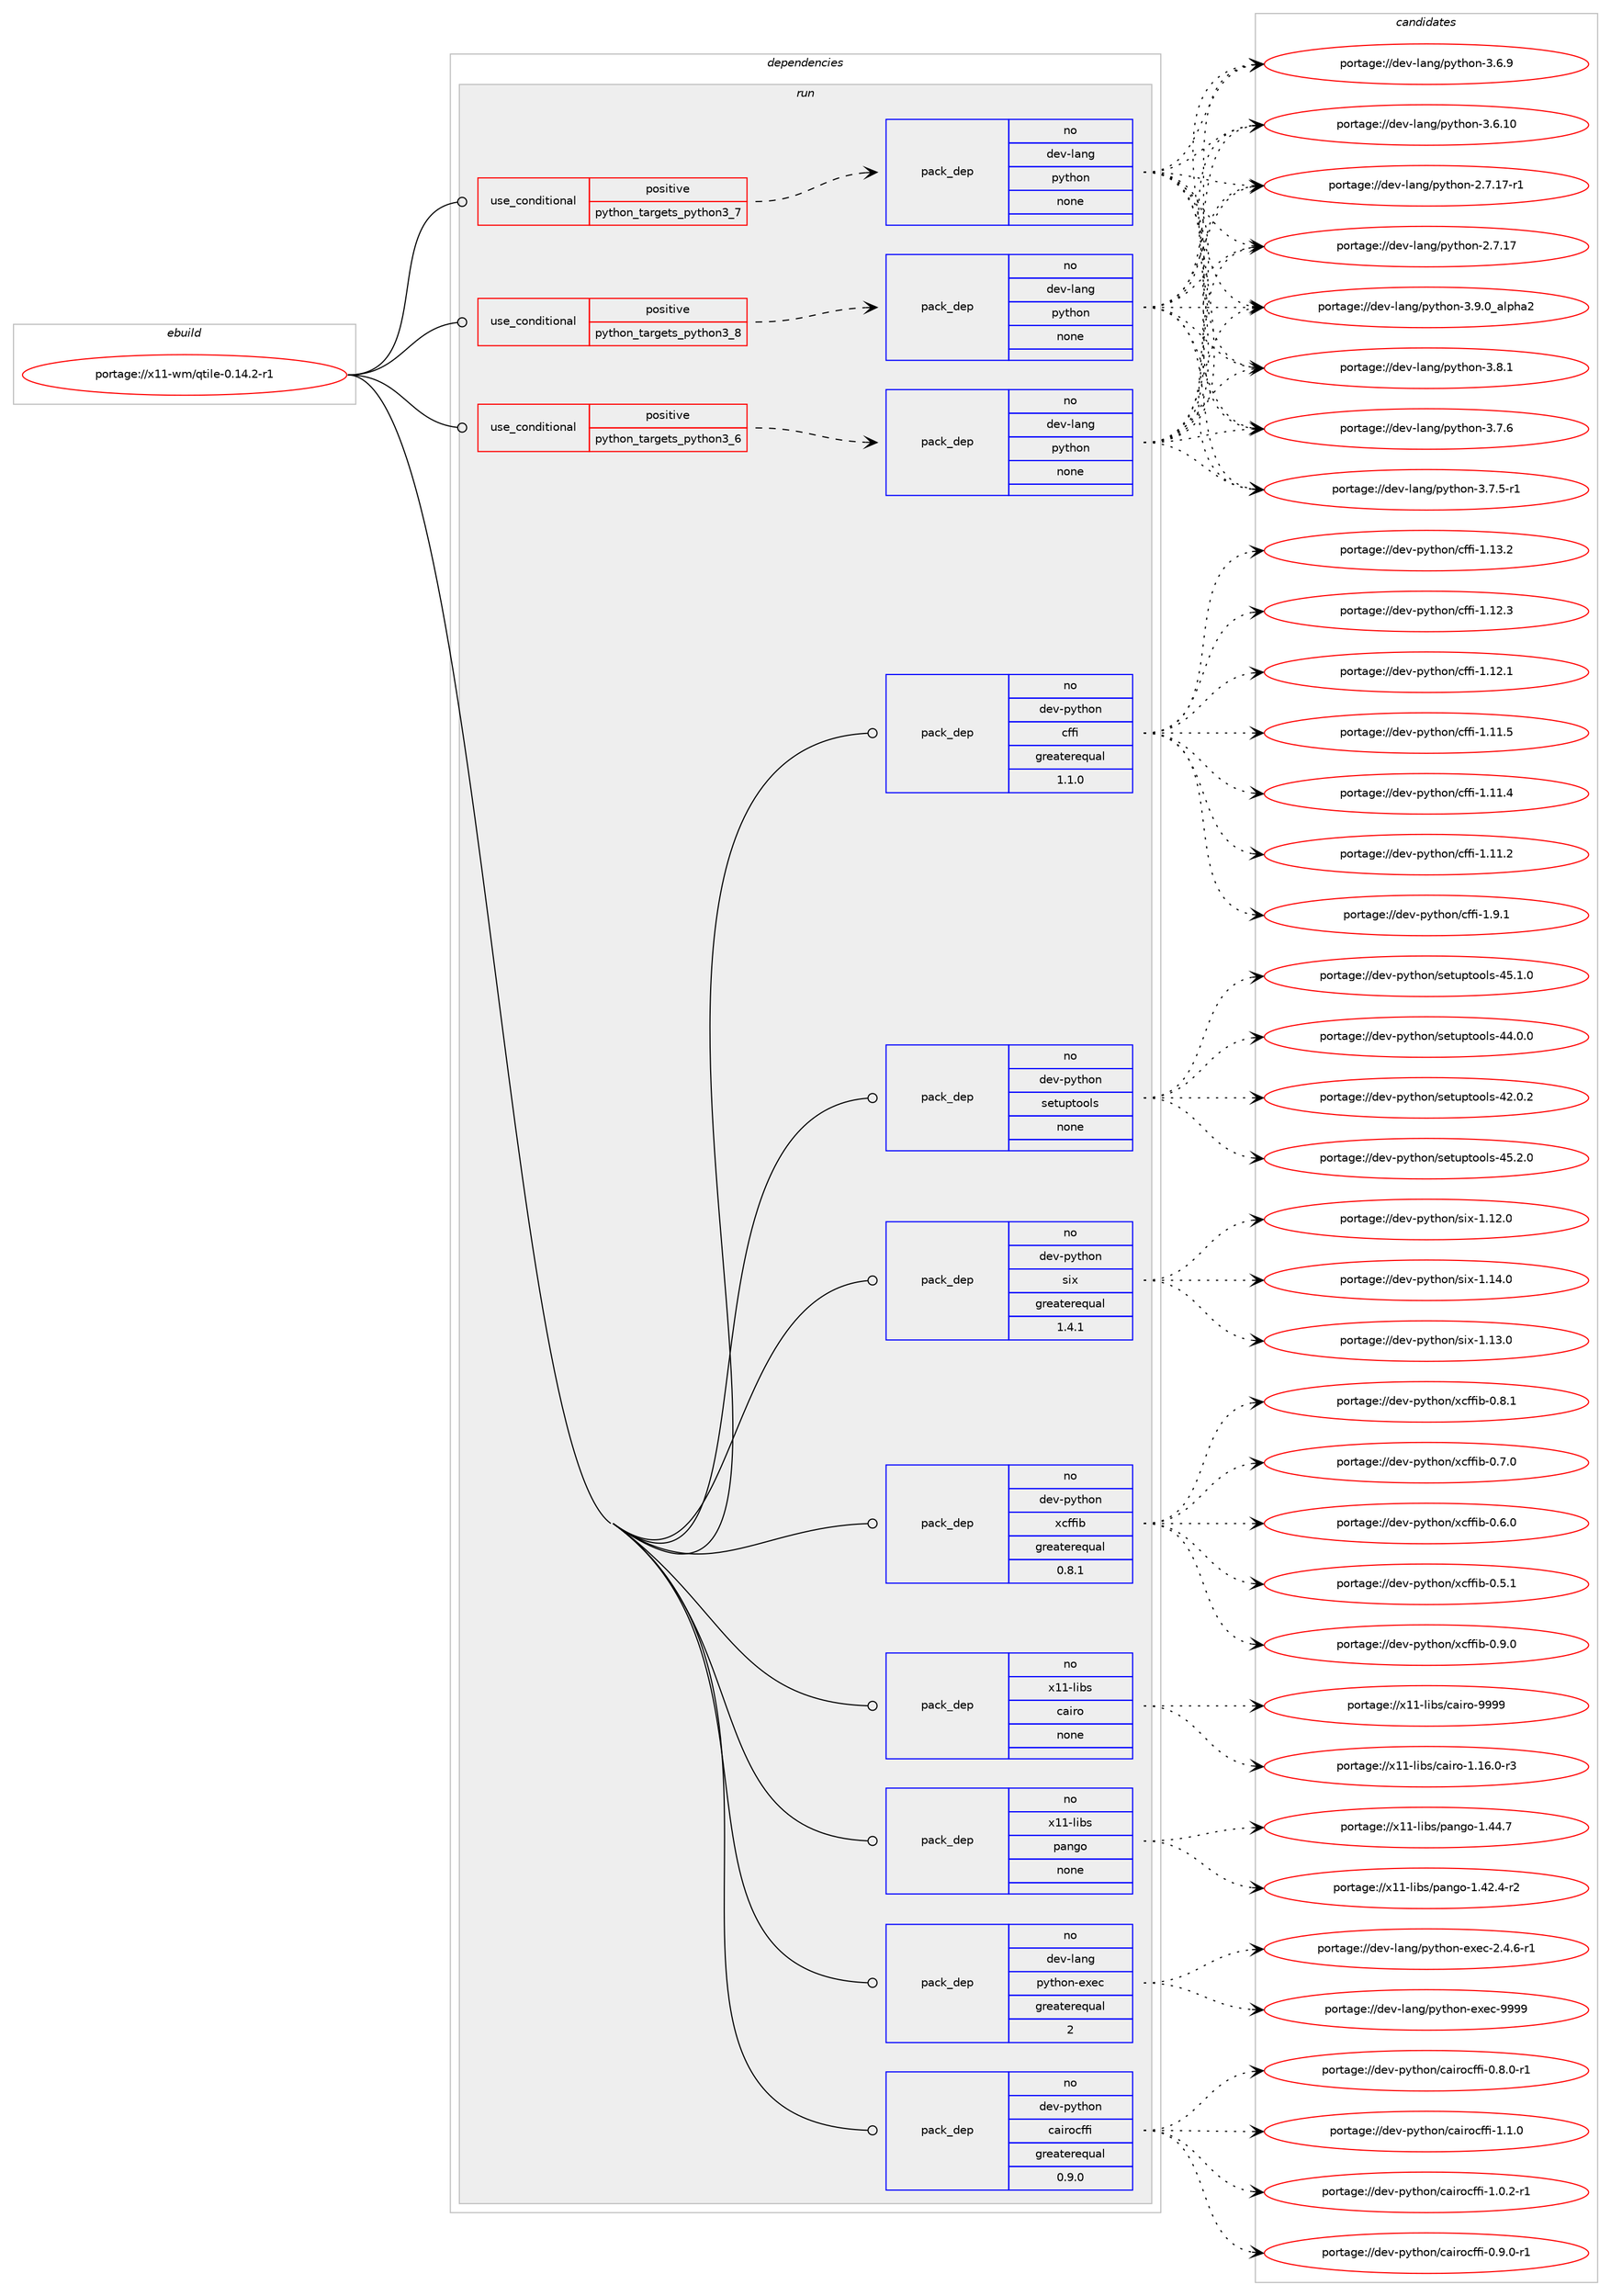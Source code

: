 digraph prolog {

# *************
# Graph options
# *************

newrank=true;
concentrate=true;
compound=true;
graph [rankdir=LR,fontname=Helvetica,fontsize=10,ranksep=1.5];#, ranksep=2.5, nodesep=0.2];
edge  [arrowhead=vee];
node  [fontname=Helvetica,fontsize=10];

# **********
# The ebuild
# **********

subgraph cluster_leftcol {
color=gray;
rank=same;
label=<<i>ebuild</i>>;
id [label="portage://x11-wm/qtile-0.14.2-r1", color=red, width=4, href="../x11-wm/qtile-0.14.2-r1.svg"];
}

# ****************
# The dependencies
# ****************

subgraph cluster_midcol {
color=gray;
label=<<i>dependencies</i>>;
subgraph cluster_compile {
fillcolor="#eeeeee";
style=filled;
label=<<i>compile</i>>;
}
subgraph cluster_compileandrun {
fillcolor="#eeeeee";
style=filled;
label=<<i>compile and run</i>>;
}
subgraph cluster_run {
fillcolor="#eeeeee";
style=filled;
label=<<i>run</i>>;
subgraph cond516 {
dependency2957 [label=<<TABLE BORDER="0" CELLBORDER="1" CELLSPACING="0" CELLPADDING="4"><TR><TD ROWSPAN="3" CELLPADDING="10">use_conditional</TD></TR><TR><TD>positive</TD></TR><TR><TD>python_targets_python3_6</TD></TR></TABLE>>, shape=none, color=red];
subgraph pack2407 {
dependency2958 [label=<<TABLE BORDER="0" CELLBORDER="1" CELLSPACING="0" CELLPADDING="4" WIDTH="220"><TR><TD ROWSPAN="6" CELLPADDING="30">pack_dep</TD></TR><TR><TD WIDTH="110">no</TD></TR><TR><TD>dev-lang</TD></TR><TR><TD>python</TD></TR><TR><TD>none</TD></TR><TR><TD></TD></TR></TABLE>>, shape=none, color=blue];
}
dependency2957:e -> dependency2958:w [weight=20,style="dashed",arrowhead="vee"];
}
id:e -> dependency2957:w [weight=20,style="solid",arrowhead="odot"];
subgraph cond517 {
dependency2959 [label=<<TABLE BORDER="0" CELLBORDER="1" CELLSPACING="0" CELLPADDING="4"><TR><TD ROWSPAN="3" CELLPADDING="10">use_conditional</TD></TR><TR><TD>positive</TD></TR><TR><TD>python_targets_python3_7</TD></TR></TABLE>>, shape=none, color=red];
subgraph pack2408 {
dependency2960 [label=<<TABLE BORDER="0" CELLBORDER="1" CELLSPACING="0" CELLPADDING="4" WIDTH="220"><TR><TD ROWSPAN="6" CELLPADDING="30">pack_dep</TD></TR><TR><TD WIDTH="110">no</TD></TR><TR><TD>dev-lang</TD></TR><TR><TD>python</TD></TR><TR><TD>none</TD></TR><TR><TD></TD></TR></TABLE>>, shape=none, color=blue];
}
dependency2959:e -> dependency2960:w [weight=20,style="dashed",arrowhead="vee"];
}
id:e -> dependency2959:w [weight=20,style="solid",arrowhead="odot"];
subgraph cond518 {
dependency2961 [label=<<TABLE BORDER="0" CELLBORDER="1" CELLSPACING="0" CELLPADDING="4"><TR><TD ROWSPAN="3" CELLPADDING="10">use_conditional</TD></TR><TR><TD>positive</TD></TR><TR><TD>python_targets_python3_8</TD></TR></TABLE>>, shape=none, color=red];
subgraph pack2409 {
dependency2962 [label=<<TABLE BORDER="0" CELLBORDER="1" CELLSPACING="0" CELLPADDING="4" WIDTH="220"><TR><TD ROWSPAN="6" CELLPADDING="30">pack_dep</TD></TR><TR><TD WIDTH="110">no</TD></TR><TR><TD>dev-lang</TD></TR><TR><TD>python</TD></TR><TR><TD>none</TD></TR><TR><TD></TD></TR></TABLE>>, shape=none, color=blue];
}
dependency2961:e -> dependency2962:w [weight=20,style="dashed",arrowhead="vee"];
}
id:e -> dependency2961:w [weight=20,style="solid",arrowhead="odot"];
subgraph pack2410 {
dependency2963 [label=<<TABLE BORDER="0" CELLBORDER="1" CELLSPACING="0" CELLPADDING="4" WIDTH="220"><TR><TD ROWSPAN="6" CELLPADDING="30">pack_dep</TD></TR><TR><TD WIDTH="110">no</TD></TR><TR><TD>dev-lang</TD></TR><TR><TD>python-exec</TD></TR><TR><TD>greaterequal</TD></TR><TR><TD>2</TD></TR></TABLE>>, shape=none, color=blue];
}
id:e -> dependency2963:w [weight=20,style="solid",arrowhead="odot"];
subgraph pack2411 {
dependency2964 [label=<<TABLE BORDER="0" CELLBORDER="1" CELLSPACING="0" CELLPADDING="4" WIDTH="220"><TR><TD ROWSPAN="6" CELLPADDING="30">pack_dep</TD></TR><TR><TD WIDTH="110">no</TD></TR><TR><TD>dev-python</TD></TR><TR><TD>cairocffi</TD></TR><TR><TD>greaterequal</TD></TR><TR><TD>0.9.0</TD></TR></TABLE>>, shape=none, color=blue];
}
id:e -> dependency2964:w [weight=20,style="solid",arrowhead="odot"];
subgraph pack2412 {
dependency2965 [label=<<TABLE BORDER="0" CELLBORDER="1" CELLSPACING="0" CELLPADDING="4" WIDTH="220"><TR><TD ROWSPAN="6" CELLPADDING="30">pack_dep</TD></TR><TR><TD WIDTH="110">no</TD></TR><TR><TD>dev-python</TD></TR><TR><TD>cffi</TD></TR><TR><TD>greaterequal</TD></TR><TR><TD>1.1.0</TD></TR></TABLE>>, shape=none, color=blue];
}
id:e -> dependency2965:w [weight=20,style="solid",arrowhead="odot"];
subgraph pack2413 {
dependency2966 [label=<<TABLE BORDER="0" CELLBORDER="1" CELLSPACING="0" CELLPADDING="4" WIDTH="220"><TR><TD ROWSPAN="6" CELLPADDING="30">pack_dep</TD></TR><TR><TD WIDTH="110">no</TD></TR><TR><TD>dev-python</TD></TR><TR><TD>setuptools</TD></TR><TR><TD>none</TD></TR><TR><TD></TD></TR></TABLE>>, shape=none, color=blue];
}
id:e -> dependency2966:w [weight=20,style="solid",arrowhead="odot"];
subgraph pack2414 {
dependency2967 [label=<<TABLE BORDER="0" CELLBORDER="1" CELLSPACING="0" CELLPADDING="4" WIDTH="220"><TR><TD ROWSPAN="6" CELLPADDING="30">pack_dep</TD></TR><TR><TD WIDTH="110">no</TD></TR><TR><TD>dev-python</TD></TR><TR><TD>six</TD></TR><TR><TD>greaterequal</TD></TR><TR><TD>1.4.1</TD></TR></TABLE>>, shape=none, color=blue];
}
id:e -> dependency2967:w [weight=20,style="solid",arrowhead="odot"];
subgraph pack2415 {
dependency2968 [label=<<TABLE BORDER="0" CELLBORDER="1" CELLSPACING="0" CELLPADDING="4" WIDTH="220"><TR><TD ROWSPAN="6" CELLPADDING="30">pack_dep</TD></TR><TR><TD WIDTH="110">no</TD></TR><TR><TD>dev-python</TD></TR><TR><TD>xcffib</TD></TR><TR><TD>greaterequal</TD></TR><TR><TD>0.8.1</TD></TR></TABLE>>, shape=none, color=blue];
}
id:e -> dependency2968:w [weight=20,style="solid",arrowhead="odot"];
subgraph pack2416 {
dependency2969 [label=<<TABLE BORDER="0" CELLBORDER="1" CELLSPACING="0" CELLPADDING="4" WIDTH="220"><TR><TD ROWSPAN="6" CELLPADDING="30">pack_dep</TD></TR><TR><TD WIDTH="110">no</TD></TR><TR><TD>x11-libs</TD></TR><TR><TD>cairo</TD></TR><TR><TD>none</TD></TR><TR><TD></TD></TR></TABLE>>, shape=none, color=blue];
}
id:e -> dependency2969:w [weight=20,style="solid",arrowhead="odot"];
subgraph pack2417 {
dependency2970 [label=<<TABLE BORDER="0" CELLBORDER="1" CELLSPACING="0" CELLPADDING="4" WIDTH="220"><TR><TD ROWSPAN="6" CELLPADDING="30">pack_dep</TD></TR><TR><TD WIDTH="110">no</TD></TR><TR><TD>x11-libs</TD></TR><TR><TD>pango</TD></TR><TR><TD>none</TD></TR><TR><TD></TD></TR></TABLE>>, shape=none, color=blue];
}
id:e -> dependency2970:w [weight=20,style="solid",arrowhead="odot"];
}
}

# **************
# The candidates
# **************

subgraph cluster_choices {
rank=same;
color=gray;
label=<<i>candidates</i>>;

subgraph choice2407 {
color=black;
nodesep=1;
choice10010111845108971101034711212111610411111045514657464895971081121049750 [label="portage://dev-lang/python-3.9.0_alpha2", color=red, width=4,href="../dev-lang/python-3.9.0_alpha2.svg"];
choice100101118451089711010347112121116104111110455146564649 [label="portage://dev-lang/python-3.8.1", color=red, width=4,href="../dev-lang/python-3.8.1.svg"];
choice100101118451089711010347112121116104111110455146554654 [label="portage://dev-lang/python-3.7.6", color=red, width=4,href="../dev-lang/python-3.7.6.svg"];
choice1001011184510897110103471121211161041111104551465546534511449 [label="portage://dev-lang/python-3.7.5-r1", color=red, width=4,href="../dev-lang/python-3.7.5-r1.svg"];
choice100101118451089711010347112121116104111110455146544657 [label="portage://dev-lang/python-3.6.9", color=red, width=4,href="../dev-lang/python-3.6.9.svg"];
choice10010111845108971101034711212111610411111045514654464948 [label="portage://dev-lang/python-3.6.10", color=red, width=4,href="../dev-lang/python-3.6.10.svg"];
choice100101118451089711010347112121116104111110455046554649554511449 [label="portage://dev-lang/python-2.7.17-r1", color=red, width=4,href="../dev-lang/python-2.7.17-r1.svg"];
choice10010111845108971101034711212111610411111045504655464955 [label="portage://dev-lang/python-2.7.17", color=red, width=4,href="../dev-lang/python-2.7.17.svg"];
dependency2958:e -> choice10010111845108971101034711212111610411111045514657464895971081121049750:w [style=dotted,weight="100"];
dependency2958:e -> choice100101118451089711010347112121116104111110455146564649:w [style=dotted,weight="100"];
dependency2958:e -> choice100101118451089711010347112121116104111110455146554654:w [style=dotted,weight="100"];
dependency2958:e -> choice1001011184510897110103471121211161041111104551465546534511449:w [style=dotted,weight="100"];
dependency2958:e -> choice100101118451089711010347112121116104111110455146544657:w [style=dotted,weight="100"];
dependency2958:e -> choice10010111845108971101034711212111610411111045514654464948:w [style=dotted,weight="100"];
dependency2958:e -> choice100101118451089711010347112121116104111110455046554649554511449:w [style=dotted,weight="100"];
dependency2958:e -> choice10010111845108971101034711212111610411111045504655464955:w [style=dotted,weight="100"];
}
subgraph choice2408 {
color=black;
nodesep=1;
choice10010111845108971101034711212111610411111045514657464895971081121049750 [label="portage://dev-lang/python-3.9.0_alpha2", color=red, width=4,href="../dev-lang/python-3.9.0_alpha2.svg"];
choice100101118451089711010347112121116104111110455146564649 [label="portage://dev-lang/python-3.8.1", color=red, width=4,href="../dev-lang/python-3.8.1.svg"];
choice100101118451089711010347112121116104111110455146554654 [label="portage://dev-lang/python-3.7.6", color=red, width=4,href="../dev-lang/python-3.7.6.svg"];
choice1001011184510897110103471121211161041111104551465546534511449 [label="portage://dev-lang/python-3.7.5-r1", color=red, width=4,href="../dev-lang/python-3.7.5-r1.svg"];
choice100101118451089711010347112121116104111110455146544657 [label="portage://dev-lang/python-3.6.9", color=red, width=4,href="../dev-lang/python-3.6.9.svg"];
choice10010111845108971101034711212111610411111045514654464948 [label="portage://dev-lang/python-3.6.10", color=red, width=4,href="../dev-lang/python-3.6.10.svg"];
choice100101118451089711010347112121116104111110455046554649554511449 [label="portage://dev-lang/python-2.7.17-r1", color=red, width=4,href="../dev-lang/python-2.7.17-r1.svg"];
choice10010111845108971101034711212111610411111045504655464955 [label="portage://dev-lang/python-2.7.17", color=red, width=4,href="../dev-lang/python-2.7.17.svg"];
dependency2960:e -> choice10010111845108971101034711212111610411111045514657464895971081121049750:w [style=dotted,weight="100"];
dependency2960:e -> choice100101118451089711010347112121116104111110455146564649:w [style=dotted,weight="100"];
dependency2960:e -> choice100101118451089711010347112121116104111110455146554654:w [style=dotted,weight="100"];
dependency2960:e -> choice1001011184510897110103471121211161041111104551465546534511449:w [style=dotted,weight="100"];
dependency2960:e -> choice100101118451089711010347112121116104111110455146544657:w [style=dotted,weight="100"];
dependency2960:e -> choice10010111845108971101034711212111610411111045514654464948:w [style=dotted,weight="100"];
dependency2960:e -> choice100101118451089711010347112121116104111110455046554649554511449:w [style=dotted,weight="100"];
dependency2960:e -> choice10010111845108971101034711212111610411111045504655464955:w [style=dotted,weight="100"];
}
subgraph choice2409 {
color=black;
nodesep=1;
choice10010111845108971101034711212111610411111045514657464895971081121049750 [label="portage://dev-lang/python-3.9.0_alpha2", color=red, width=4,href="../dev-lang/python-3.9.0_alpha2.svg"];
choice100101118451089711010347112121116104111110455146564649 [label="portage://dev-lang/python-3.8.1", color=red, width=4,href="../dev-lang/python-3.8.1.svg"];
choice100101118451089711010347112121116104111110455146554654 [label="portage://dev-lang/python-3.7.6", color=red, width=4,href="../dev-lang/python-3.7.6.svg"];
choice1001011184510897110103471121211161041111104551465546534511449 [label="portage://dev-lang/python-3.7.5-r1", color=red, width=4,href="../dev-lang/python-3.7.5-r1.svg"];
choice100101118451089711010347112121116104111110455146544657 [label="portage://dev-lang/python-3.6.9", color=red, width=4,href="../dev-lang/python-3.6.9.svg"];
choice10010111845108971101034711212111610411111045514654464948 [label="portage://dev-lang/python-3.6.10", color=red, width=4,href="../dev-lang/python-3.6.10.svg"];
choice100101118451089711010347112121116104111110455046554649554511449 [label="portage://dev-lang/python-2.7.17-r1", color=red, width=4,href="../dev-lang/python-2.7.17-r1.svg"];
choice10010111845108971101034711212111610411111045504655464955 [label="portage://dev-lang/python-2.7.17", color=red, width=4,href="../dev-lang/python-2.7.17.svg"];
dependency2962:e -> choice10010111845108971101034711212111610411111045514657464895971081121049750:w [style=dotted,weight="100"];
dependency2962:e -> choice100101118451089711010347112121116104111110455146564649:w [style=dotted,weight="100"];
dependency2962:e -> choice100101118451089711010347112121116104111110455146554654:w [style=dotted,weight="100"];
dependency2962:e -> choice1001011184510897110103471121211161041111104551465546534511449:w [style=dotted,weight="100"];
dependency2962:e -> choice100101118451089711010347112121116104111110455146544657:w [style=dotted,weight="100"];
dependency2962:e -> choice10010111845108971101034711212111610411111045514654464948:w [style=dotted,weight="100"];
dependency2962:e -> choice100101118451089711010347112121116104111110455046554649554511449:w [style=dotted,weight="100"];
dependency2962:e -> choice10010111845108971101034711212111610411111045504655464955:w [style=dotted,weight="100"];
}
subgraph choice2410 {
color=black;
nodesep=1;
choice10010111845108971101034711212111610411111045101120101994557575757 [label="portage://dev-lang/python-exec-9999", color=red, width=4,href="../dev-lang/python-exec-9999.svg"];
choice10010111845108971101034711212111610411111045101120101994550465246544511449 [label="portage://dev-lang/python-exec-2.4.6-r1", color=red, width=4,href="../dev-lang/python-exec-2.4.6-r1.svg"];
dependency2963:e -> choice10010111845108971101034711212111610411111045101120101994557575757:w [style=dotted,weight="100"];
dependency2963:e -> choice10010111845108971101034711212111610411111045101120101994550465246544511449:w [style=dotted,weight="100"];
}
subgraph choice2411 {
color=black;
nodesep=1;
choice1001011184511212111610411111047999710511411199102102105454946494648 [label="portage://dev-python/cairocffi-1.1.0", color=red, width=4,href="../dev-python/cairocffi-1.1.0.svg"];
choice10010111845112121116104111110479997105114111991021021054549464846504511449 [label="portage://dev-python/cairocffi-1.0.2-r1", color=red, width=4,href="../dev-python/cairocffi-1.0.2-r1.svg"];
choice10010111845112121116104111110479997105114111991021021054548465746484511449 [label="portage://dev-python/cairocffi-0.9.0-r1", color=red, width=4,href="../dev-python/cairocffi-0.9.0-r1.svg"];
choice10010111845112121116104111110479997105114111991021021054548465646484511449 [label="portage://dev-python/cairocffi-0.8.0-r1", color=red, width=4,href="../dev-python/cairocffi-0.8.0-r1.svg"];
dependency2964:e -> choice1001011184511212111610411111047999710511411199102102105454946494648:w [style=dotted,weight="100"];
dependency2964:e -> choice10010111845112121116104111110479997105114111991021021054549464846504511449:w [style=dotted,weight="100"];
dependency2964:e -> choice10010111845112121116104111110479997105114111991021021054548465746484511449:w [style=dotted,weight="100"];
dependency2964:e -> choice10010111845112121116104111110479997105114111991021021054548465646484511449:w [style=dotted,weight="100"];
}
subgraph choice2412 {
color=black;
nodesep=1;
choice100101118451121211161041111104799102102105454946574649 [label="portage://dev-python/cffi-1.9.1", color=red, width=4,href="../dev-python/cffi-1.9.1.svg"];
choice10010111845112121116104111110479910210210545494649514650 [label="portage://dev-python/cffi-1.13.2", color=red, width=4,href="../dev-python/cffi-1.13.2.svg"];
choice10010111845112121116104111110479910210210545494649504651 [label="portage://dev-python/cffi-1.12.3", color=red, width=4,href="../dev-python/cffi-1.12.3.svg"];
choice10010111845112121116104111110479910210210545494649504649 [label="portage://dev-python/cffi-1.12.1", color=red, width=4,href="../dev-python/cffi-1.12.1.svg"];
choice10010111845112121116104111110479910210210545494649494653 [label="portage://dev-python/cffi-1.11.5", color=red, width=4,href="../dev-python/cffi-1.11.5.svg"];
choice10010111845112121116104111110479910210210545494649494652 [label="portage://dev-python/cffi-1.11.4", color=red, width=4,href="../dev-python/cffi-1.11.4.svg"];
choice10010111845112121116104111110479910210210545494649494650 [label="portage://dev-python/cffi-1.11.2", color=red, width=4,href="../dev-python/cffi-1.11.2.svg"];
dependency2965:e -> choice100101118451121211161041111104799102102105454946574649:w [style=dotted,weight="100"];
dependency2965:e -> choice10010111845112121116104111110479910210210545494649514650:w [style=dotted,weight="100"];
dependency2965:e -> choice10010111845112121116104111110479910210210545494649504651:w [style=dotted,weight="100"];
dependency2965:e -> choice10010111845112121116104111110479910210210545494649504649:w [style=dotted,weight="100"];
dependency2965:e -> choice10010111845112121116104111110479910210210545494649494653:w [style=dotted,weight="100"];
dependency2965:e -> choice10010111845112121116104111110479910210210545494649494652:w [style=dotted,weight="100"];
dependency2965:e -> choice10010111845112121116104111110479910210210545494649494650:w [style=dotted,weight="100"];
}
subgraph choice2413 {
color=black;
nodesep=1;
choice100101118451121211161041111104711510111611711211611111110811545525346504648 [label="portage://dev-python/setuptools-45.2.0", color=red, width=4,href="../dev-python/setuptools-45.2.0.svg"];
choice100101118451121211161041111104711510111611711211611111110811545525346494648 [label="portage://dev-python/setuptools-45.1.0", color=red, width=4,href="../dev-python/setuptools-45.1.0.svg"];
choice100101118451121211161041111104711510111611711211611111110811545525246484648 [label="portage://dev-python/setuptools-44.0.0", color=red, width=4,href="../dev-python/setuptools-44.0.0.svg"];
choice100101118451121211161041111104711510111611711211611111110811545525046484650 [label="portage://dev-python/setuptools-42.0.2", color=red, width=4,href="../dev-python/setuptools-42.0.2.svg"];
dependency2966:e -> choice100101118451121211161041111104711510111611711211611111110811545525346504648:w [style=dotted,weight="100"];
dependency2966:e -> choice100101118451121211161041111104711510111611711211611111110811545525346494648:w [style=dotted,weight="100"];
dependency2966:e -> choice100101118451121211161041111104711510111611711211611111110811545525246484648:w [style=dotted,weight="100"];
dependency2966:e -> choice100101118451121211161041111104711510111611711211611111110811545525046484650:w [style=dotted,weight="100"];
}
subgraph choice2414 {
color=black;
nodesep=1;
choice100101118451121211161041111104711510512045494649524648 [label="portage://dev-python/six-1.14.0", color=red, width=4,href="../dev-python/six-1.14.0.svg"];
choice100101118451121211161041111104711510512045494649514648 [label="portage://dev-python/six-1.13.0", color=red, width=4,href="../dev-python/six-1.13.0.svg"];
choice100101118451121211161041111104711510512045494649504648 [label="portage://dev-python/six-1.12.0", color=red, width=4,href="../dev-python/six-1.12.0.svg"];
dependency2967:e -> choice100101118451121211161041111104711510512045494649524648:w [style=dotted,weight="100"];
dependency2967:e -> choice100101118451121211161041111104711510512045494649514648:w [style=dotted,weight="100"];
dependency2967:e -> choice100101118451121211161041111104711510512045494649504648:w [style=dotted,weight="100"];
}
subgraph choice2415 {
color=black;
nodesep=1;
choice10010111845112121116104111110471209910210210598454846574648 [label="portage://dev-python/xcffib-0.9.0", color=red, width=4,href="../dev-python/xcffib-0.9.0.svg"];
choice10010111845112121116104111110471209910210210598454846564649 [label="portage://dev-python/xcffib-0.8.1", color=red, width=4,href="../dev-python/xcffib-0.8.1.svg"];
choice10010111845112121116104111110471209910210210598454846554648 [label="portage://dev-python/xcffib-0.7.0", color=red, width=4,href="../dev-python/xcffib-0.7.0.svg"];
choice10010111845112121116104111110471209910210210598454846544648 [label="portage://dev-python/xcffib-0.6.0", color=red, width=4,href="../dev-python/xcffib-0.6.0.svg"];
choice10010111845112121116104111110471209910210210598454846534649 [label="portage://dev-python/xcffib-0.5.1", color=red, width=4,href="../dev-python/xcffib-0.5.1.svg"];
dependency2968:e -> choice10010111845112121116104111110471209910210210598454846574648:w [style=dotted,weight="100"];
dependency2968:e -> choice10010111845112121116104111110471209910210210598454846564649:w [style=dotted,weight="100"];
dependency2968:e -> choice10010111845112121116104111110471209910210210598454846554648:w [style=dotted,weight="100"];
dependency2968:e -> choice10010111845112121116104111110471209910210210598454846544648:w [style=dotted,weight="100"];
dependency2968:e -> choice10010111845112121116104111110471209910210210598454846534649:w [style=dotted,weight="100"];
}
subgraph choice2416 {
color=black;
nodesep=1;
choice120494945108105981154799971051141114557575757 [label="portage://x11-libs/cairo-9999", color=red, width=4,href="../x11-libs/cairo-9999.svg"];
choice12049494510810598115479997105114111454946495446484511451 [label="portage://x11-libs/cairo-1.16.0-r3", color=red, width=4,href="../x11-libs/cairo-1.16.0-r3.svg"];
dependency2969:e -> choice120494945108105981154799971051141114557575757:w [style=dotted,weight="100"];
dependency2969:e -> choice12049494510810598115479997105114111454946495446484511451:w [style=dotted,weight="100"];
}
subgraph choice2417 {
color=black;
nodesep=1;
choice12049494510810598115471129711010311145494652524655 [label="portage://x11-libs/pango-1.44.7", color=red, width=4,href="../x11-libs/pango-1.44.7.svg"];
choice120494945108105981154711297110103111454946525046524511450 [label="portage://x11-libs/pango-1.42.4-r2", color=red, width=4,href="../x11-libs/pango-1.42.4-r2.svg"];
dependency2970:e -> choice12049494510810598115471129711010311145494652524655:w [style=dotted,weight="100"];
dependency2970:e -> choice120494945108105981154711297110103111454946525046524511450:w [style=dotted,weight="100"];
}
}

}
